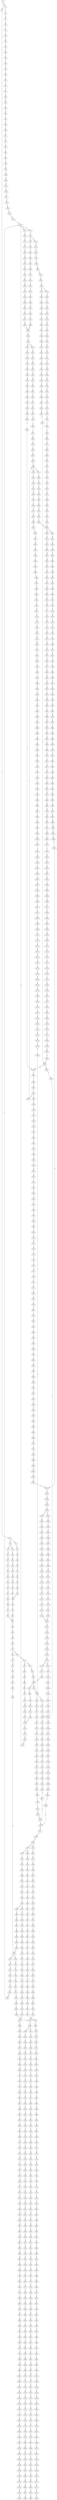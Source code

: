 strict digraph  {
	S0 -> S1 [ label = C ];
	S0 -> S2 [ label = G ];
	S1 -> S3 [ label = T ];
	S2 -> S4 [ label = T ];
	S3 -> S5 [ label = A ];
	S4 -> S6 [ label = T ];
	S4 -> S7 [ label = C ];
	S5 -> S8 [ label = C ];
	S6 -> S9 [ label = G ];
	S6 -> S10 [ label = C ];
	S7 -> S11 [ label = C ];
	S8 -> S12 [ label = T ];
	S9 -> S13 [ label = C ];
	S10 -> S14 [ label = C ];
	S11 -> S15 [ label = C ];
	S12 -> S16 [ label = G ];
	S13 -> S17 [ label = A ];
	S14 -> S18 [ label = A ];
	S15 -> S19 [ label = A ];
	S16 -> S20 [ label = G ];
	S17 -> S21 [ label = C ];
	S18 -> S22 [ label = G ];
	S19 -> S23 [ label = G ];
	S20 -> S24 [ label = T ];
	S21 -> S25 [ label = T ];
	S22 -> S26 [ label = T ];
	S23 -> S27 [ label = T ];
	S24 -> S28 [ label = G ];
	S25 -> S29 [ label = G ];
	S26 -> S30 [ label = G ];
	S27 -> S31 [ label = G ];
	S28 -> S32 [ label = C ];
	S29 -> S33 [ label = G ];
	S30 -> S34 [ label = G ];
	S31 -> S35 [ label = G ];
	S32 -> S36 [ label = T ];
	S33 -> S37 [ label = T ];
	S34 -> S38 [ label = T ];
	S35 -> S39 [ label = T ];
	S36 -> S40 [ label = A ];
	S37 -> S41 [ label = C ];
	S38 -> S42 [ label = C ];
	S39 -> S43 [ label = C ];
	S40 -> S44 [ label = C ];
	S41 -> S45 [ label = G ];
	S42 -> S46 [ label = G ];
	S43 -> S46 [ label = G ];
	S44 -> S47 [ label = T ];
	S45 -> S48 [ label = T ];
	S46 -> S49 [ label = T ];
	S47 -> S50 [ label = G ];
	S48 -> S51 [ label = C ];
	S49 -> S52 [ label = C ];
	S50 -> S53 [ label = T ];
	S51 -> S54 [ label = C ];
	S52 -> S55 [ label = C ];
	S53 -> S56 [ label = A ];
	S54 -> S57 [ label = G ];
	S55 -> S57 [ label = G ];
	S56 -> S58 [ label = A ];
	S57 -> S59 [ label = T ];
	S58 -> S60 [ label = C ];
	S59 -> S61 [ label = C ];
	S60 -> S62 [ label = A ];
	S61 -> S63 [ label = A ];
	S62 -> S64 [ label = C ];
	S63 -> S65 [ label = C ];
	S64 -> S66 [ label = A ];
	S65 -> S67 [ label = C ];
	S66 -> S68 [ label = C ];
	S67 -> S69 [ label = C ];
	S67 -> S70 [ label = G ];
	S68 -> S71 [ label = G ];
	S69 -> S72 [ label = T ];
	S70 -> S73 [ label = A ];
	S71 -> S74 [ label = C ];
	S72 -> S75 [ label = G ];
	S73 -> S76 [ label = A ];
	S73 -> S77 [ label = G ];
	S74 -> S78 [ label = T ];
	S75 -> S79 [ label = T ];
	S76 -> S80 [ label = T ];
	S77 -> S81 [ label = T ];
	S78 -> S82 [ label = C ];
	S79 -> S83 [ label = C ];
	S80 -> S84 [ label = C ];
	S81 -> S85 [ label = C ];
	S82 -> S86 [ label = C ];
	S83 -> S87 [ label = C ];
	S84 -> S88 [ label = C ];
	S85 -> S89 [ label = C ];
	S86 -> S90 [ label = T ];
	S87 -> S91 [ label = T ];
	S88 -> S92 [ label = T ];
	S89 -> S93 [ label = A ];
	S89 -> S94 [ label = T ];
	S90 -> S95 [ label = A ];
	S91 -> S96 [ label = T ];
	S92 -> S97 [ label = C ];
	S93 -> S98 [ label = G ];
	S94 -> S99 [ label = C ];
	S95 -> S100 [ label = G ];
	S96 -> S101 [ label = G ];
	S97 -> S102 [ label = G ];
	S98 -> S103 [ label = T ];
	S98 -> S104 [ label = C ];
	S99 -> S105 [ label = G ];
	S100 -> S106 [ label = A ];
	S101 -> S107 [ label = A ];
	S101 -> S108 [ label = T ];
	S102 -> S109 [ label = A ];
	S103 -> S110 [ label = A ];
	S104 -> S111 [ label = T ];
	S105 -> S112 [ label = A ];
	S106 -> S113 [ label = A ];
	S107 -> S114 [ label = A ];
	S108 -> S115 [ label = A ];
	S109 -> S116 [ label = A ];
	S110 -> S117 [ label = G ];
	S111 -> S118 [ label = T ];
	S112 -> S119 [ label = A ];
	S113 -> S120 [ label = C ];
	S114 -> S121 [ label = C ];
	S115 -> S122 [ label = G ];
	S116 -> S123 [ label = C ];
	S117 -> S124 [ label = G ];
	S118 -> S125 [ label = C ];
	S119 -> S126 [ label = C ];
	S120 -> S127 [ label = T ];
	S121 -> S128 [ label = T ];
	S122 -> S129 [ label = G ];
	S123 -> S130 [ label = T ];
	S124 -> S131 [ label = G ];
	S125 -> S132 [ label = A ];
	S126 -> S130 [ label = T ];
	S127 -> S133 [ label = T ];
	S128 -> S134 [ label = T ];
	S129 -> S135 [ label = A ];
	S130 -> S136 [ label = T ];
	S131 -> S137 [ label = T ];
	S132 -> S138 [ label = C ];
	S133 -> S139 [ label = C ];
	S134 -> S140 [ label = C ];
	S135 -> S141 [ label = G ];
	S136 -> S142 [ label = C ];
	S137 -> S143 [ label = C ];
	S138 -> S144 [ label = G ];
	S139 -> S145 [ label = A ];
	S140 -> S146 [ label = A ];
	S141 -> S147 [ label = A ];
	S142 -> S148 [ label = A ];
	S143 -> S149 [ label = A ];
	S144 -> S150 [ label = C ];
	S145 -> S151 [ label = A ];
	S146 -> S152 [ label = A ];
	S147 -> S153 [ label = G ];
	S148 -> S154 [ label = A ];
	S149 -> S155 [ label = C ];
	S150 -> S156 [ label = C ];
	S151 -> S157 [ label = C ];
	S152 -> S157 [ label = C ];
	S153 -> S158 [ label = G ];
	S154 -> S157 [ label = C ];
	S155 -> S159 [ label = T ];
	S156 -> S160 [ label = C ];
	S157 -> S161 [ label = C ];
	S157 -> S162 [ label = T ];
	S158 -> S163 [ label = T ];
	S159 -> S164 [ label = C ];
	S160 -> S165 [ label = T ];
	S161 -> S166 [ label = G ];
	S162 -> S167 [ label = G ];
	S163 -> S168 [ label = C ];
	S164 -> S169 [ label = G ];
	S165 -> S170 [ label = T ];
	S166 -> S171 [ label = G ];
	S167 -> S172 [ label = G ];
	S167 -> S173 [ label = C ];
	S168 -> S174 [ label = C ];
	S169 -> S175 [ label = C ];
	S170 -> S176 [ label = C ];
	S171 -> S177 [ label = C ];
	S172 -> S178 [ label = C ];
	S173 -> S179 [ label = C ];
	S174 -> S180 [ label = C ];
	S175 -> S181 [ label = T ];
	S176 -> S182 [ label = A ];
	S177 -> S183 [ label = C ];
	S178 -> S184 [ label = C ];
	S179 -> S185 [ label = C ];
	S180 -> S186 [ label = A ];
	S180 -> S187 [ label = G ];
	S181 -> S188 [ label = T ];
	S182 -> S189 [ label = T ];
	S183 -> S190 [ label = C ];
	S184 -> S191 [ label = C ];
	S185 -> S192 [ label = T ];
	S186 -> S193 [ label = G ];
	S187 -> S194 [ label = G ];
	S188 -> S195 [ label = C ];
	S189 -> S196 [ label = C ];
	S190 -> S197 [ label = A ];
	S191 -> S198 [ label = A ];
	S192 -> S199 [ label = A ];
	S193 -> S200 [ label = A ];
	S194 -> S201 [ label = A ];
	S195 -> S202 [ label = A ];
	S196 -> S203 [ label = C ];
	S197 -> S204 [ label = G ];
	S198 -> S205 [ label = G ];
	S199 -> S206 [ label = G ];
	S200 -> S207 [ label = G ];
	S201 -> S208 [ label = G ];
	S202 -> S209 [ label = T ];
	S203 -> S210 [ label = A ];
	S204 -> S211 [ label = T ];
	S205 -> S212 [ label = G ];
	S206 -> S213 [ label = G ];
	S207 -> S214 [ label = C ];
	S208 -> S215 [ label = G ];
	S209 -> S216 [ label = C ];
	S210 -> S217 [ label = G ];
	S211 -> S218 [ label = T ];
	S212 -> S219 [ label = T ];
	S213 -> S220 [ label = T ];
	S214 -> S221 [ label = C ];
	S215 -> S222 [ label = C ];
	S216 -> S223 [ label = C ];
	S217 -> S224 [ label = A ];
	S218 -> S225 [ label = G ];
	S219 -> S226 [ label = G ];
	S220 -> S227 [ label = G ];
	S221 -> S228 [ label = A ];
	S222 -> S229 [ label = G ];
	S223 -> S230 [ label = A ];
	S224 -> S231 [ label = A ];
	S225 -> S232 [ label = T ];
	S226 -> S233 [ label = C ];
	S226 -> S234 [ label = G ];
	S227 -> S235 [ label = T ];
	S228 -> S236 [ label = C ];
	S229 -> S237 [ label = T ];
	S230 -> S217 [ label = G ];
	S231 -> S238 [ label = C ];
	S232 -> S239 [ label = G ];
	S233 -> S240 [ label = G ];
	S234 -> S241 [ label = G ];
	S235 -> S242 [ label = G ];
	S236 -> S243 [ label = G ];
	S237 -> S244 [ label = G ];
	S238 -> S245 [ label = C ];
	S239 -> S246 [ label = C ];
	S240 -> S247 [ label = C ];
	S241 -> S248 [ label = C ];
	S242 -> S249 [ label = C ];
	S243 -> S250 [ label = G ];
	S244 -> S251 [ label = G ];
	S245 -> S252 [ label = A ];
	S245 -> S253 [ label = G ];
	S246 -> S254 [ label = G ];
	S247 -> S255 [ label = G ];
	S248 -> S256 [ label = T ];
	S249 -> S257 [ label = G ];
	S250 -> S258 [ label = T ];
	S251 -> S259 [ label = T ];
	S252 -> S260 [ label = G ];
	S252 -> S261 [ label = C ];
	S253 -> S262 [ label = G ];
	S254 -> S263 [ label = T ];
	S255 -> S264 [ label = T ];
	S256 -> S265 [ label = T ];
	S257 -> S266 [ label = T ];
	S258 -> S267 [ label = T ];
	S259 -> S268 [ label = A ];
	S260 -> S269 [ label = A ];
	S261 -> S270 [ label = C ];
	S262 -> S271 [ label = A ];
	S263 -> S272 [ label = C ];
	S264 -> S273 [ label = C ];
	S265 -> S274 [ label = C ];
	S266 -> S275 [ label = C ];
	S267 -> S276 [ label = A ];
	S268 -> S277 [ label = T ];
	S269 -> S278 [ label = C ];
	S270 -> S279 [ label = A ];
	S271 -> S280 [ label = C ];
	S272 -> S281 [ label = G ];
	S273 -> S282 [ label = G ];
	S274 -> S283 [ label = G ];
	S275 -> S284 [ label = G ];
	S276 -> S285 [ label = C ];
	S277 -> S286 [ label = G ];
	S278 -> S287 [ label = T ];
	S279 -> S288 [ label = C ];
	S280 -> S289 [ label = G ];
	S281 -> S290 [ label = A ];
	S282 -> S291 [ label = T ];
	S283 -> S292 [ label = A ];
	S284 -> S290 [ label = A ];
	S285 -> S293 [ label = T ];
	S286 -> S294 [ label = A ];
	S287 -> S295 [ label = C ];
	S288 -> S296 [ label = C ];
	S289 -> S297 [ label = C ];
	S290 -> S298 [ label = A ];
	S291 -> S299 [ label = G ];
	S292 -> S300 [ label = A ];
	S293 -> S301 [ label = G ];
	S294 -> S302 [ label = G ];
	S295 -> S303 [ label = C ];
	S296 -> S304 [ label = C ];
	S297 -> S305 [ label = C ];
	S298 -> S306 [ label = C ];
	S299 -> S307 [ label = C ];
	S300 -> S308 [ label = C ];
	S301 -> S309 [ label = C ];
	S302 -> S310 [ label = C ];
	S303 -> S311 [ label = C ];
	S304 -> S312 [ label = C ];
	S305 -> S313 [ label = C ];
	S306 -> S314 [ label = C ];
	S306 -> S315 [ label = A ];
	S307 -> S316 [ label = A ];
	S308 -> S317 [ label = A ];
	S309 -> S318 [ label = A ];
	S310 -> S319 [ label = G ];
	S311 -> S320 [ label = A ];
	S312 -> S321 [ label = T ];
	S313 -> S322 [ label = A ];
	S314 -> S323 [ label = T ];
	S315 -> S324 [ label = C ];
	S316 -> S325 [ label = T ];
	S317 -> S326 [ label = C ];
	S318 -> S327 [ label = G ];
	S319 -> S328 [ label = G ];
	S320 -> S329 [ label = T ];
	S321 -> S330 [ label = T ];
	S322 -> S331 [ label = T ];
	S323 -> S332 [ label = T ];
	S324 -> S333 [ label = C ];
	S325 -> S334 [ label = C ];
	S326 -> S335 [ label = G ];
	S327 -> S336 [ label = A ];
	S328 -> S337 [ label = T ];
	S329 -> S338 [ label = C ];
	S330 -> S339 [ label = C ];
	S331 -> S340 [ label = C ];
	S332 -> S341 [ label = C ];
	S333 -> S342 [ label = C ];
	S334 -> S343 [ label = C ];
	S335 -> S344 [ label = C ];
	S336 -> S345 [ label = C ];
	S337 -> S346 [ label = C ];
	S338 -> S347 [ label = T ];
	S339 -> S348 [ label = C ];
	S339 -> S349 [ label = G ];
	S340 -> S350 [ label = G ];
	S341 -> S351 [ label = G ];
	S342 -> S352 [ label = G ];
	S343 -> S353 [ label = G ];
	S344 -> S354 [ label = G ];
	S345 -> S355 [ label = G ];
	S346 -> S356 [ label = G ];
	S347 -> S357 [ label = G ];
	S348 -> S358 [ label = T ];
	S349 -> S359 [ label = A ];
	S350 -> S360 [ label = T ];
	S351 -> S361 [ label = T ];
	S352 -> S362 [ label = T ];
	S353 -> S363 [ label = C ];
	S354 -> S364 [ label = C ];
	S355 -> S365 [ label = G ];
	S356 -> S366 [ label = C ];
	S357 -> S367 [ label = C ];
	S358 -> S368 [ label = G ];
	S359 -> S369 [ label = T ];
	S360 -> S370 [ label = C ];
	S361 -> S371 [ label = A ];
	S362 -> S372 [ label = A ];
	S363 -> S373 [ label = A ];
	S364 -> S374 [ label = A ];
	S365 -> S375 [ label = A ];
	S366 -> S376 [ label = A ];
	S367 -> S377 [ label = C ];
	S368 -> S378 [ label = T ];
	S369 -> S379 [ label = C ];
	S370 -> S380 [ label = C ];
	S371 -> S381 [ label = C ];
	S372 -> S382 [ label = C ];
	S373 -> S383 [ label = C ];
	S374 -> S384 [ label = C ];
	S375 -> S385 [ label = C ];
	S376 -> S386 [ label = C ];
	S377 -> S387 [ label = A ];
	S378 -> S388 [ label = C ];
	S379 -> S389 [ label = G ];
	S380 -> S390 [ label = T ];
	S381 -> S391 [ label = T ];
	S382 -> S392 [ label = G ];
	S383 -> S393 [ label = G ];
	S384 -> S394 [ label = G ];
	S385 -> S395 [ label = A ];
	S386 -> S396 [ label = G ];
	S387 -> S397 [ label = G ];
	S388 -> S398 [ label = C ];
	S389 -> S399 [ label = T ];
	S390 -> S400 [ label = C ];
	S391 -> S401 [ label = T ];
	S392 -> S402 [ label = T ];
	S393 -> S403 [ label = T ];
	S394 -> S404 [ label = T ];
	S395 -> S405 [ label = C ];
	S396 -> S406 [ label = C ];
	S397 -> S407 [ label = T ];
	S398 -> S408 [ label = T ];
	S399 -> S409 [ label = T ];
	S400 -> S410 [ label = T ];
	S401 -> S411 [ label = C ];
	S402 -> S412 [ label = C ];
	S403 -> S413 [ label = C ];
	S404 -> S414 [ label = C ];
	S405 -> S415 [ label = A ];
	S406 -> S416 [ label = G ];
	S407 -> S417 [ label = C ];
	S408 -> S418 [ label = T ];
	S409 -> S419 [ label = T ];
	S410 -> S420 [ label = T ];
	S411 -> S421 [ label = A ];
	S412 -> S422 [ label = C ];
	S413 -> S423 [ label = G ];
	S414 -> S424 [ label = C ];
	S415 -> S425 [ label = C ];
	S416 -> S426 [ label = C ];
	S417 -> S427 [ label = G ];
	S418 -> S101 [ label = G ];
	S419 -> S428 [ label = G ];
	S420 -> S429 [ label = C ];
	S421 -> S430 [ label = A ];
	S422 -> S431 [ label = A ];
	S423 -> S432 [ label = A ];
	S424 -> S433 [ label = A ];
	S425 -> S434 [ label = C ];
	S426 -> S435 [ label = G ];
	S427 -> S436 [ label = T ];
	S428 -> S437 [ label = T ];
	S429 -> S438 [ label = T ];
	S430 -> S439 [ label = G ];
	S431 -> S440 [ label = G ];
	S432 -> S441 [ label = G ];
	S433 -> S442 [ label = G ];
	S434 -> S443 [ label = T ];
	S435 -> S444 [ label = G ];
	S436 -> S445 [ label = A ];
	S437 -> S446 [ label = A ];
	S438 -> S447 [ label = C ];
	S439 -> S448 [ label = C ];
	S440 -> S449 [ label = C ];
	S441 -> S450 [ label = C ];
	S442 -> S451 [ label = C ];
	S443 -> S452 [ label = C ];
	S444 -> S453 [ label = C ];
	S445 -> S454 [ label = A ];
	S446 -> S455 [ label = G ];
	S447 -> S456 [ label = G ];
	S448 -> S457 [ label = G ];
	S449 -> S458 [ label = G ];
	S450 -> S459 [ label = G ];
	S451 -> S460 [ label = T ];
	S451 -> S458 [ label = G ];
	S452 -> S461 [ label = T ];
	S453 -> S462 [ label = T ];
	S454 -> S463 [ label = G ];
	S455 -> S464 [ label = G ];
	S456 -> S465 [ label = G ];
	S457 -> S466 [ label = A ];
	S458 -> S467 [ label = A ];
	S459 -> S468 [ label = A ];
	S460 -> S469 [ label = T ];
	S461 -> S470 [ label = A ];
	S462 -> S471 [ label = G ];
	S463 -> S472 [ label = A ];
	S464 -> S473 [ label = A ];
	S465 -> S474 [ label = A ];
	S466 -> S475 [ label = G ];
	S467 -> S476 [ label = G ];
	S468 -> S477 [ label = G ];
	S469 -> S125 [ label = C ];
	S470 -> S478 [ label = G ];
	S471 -> S479 [ label = G ];
	S472 -> S480 [ label = C ];
	S473 -> S481 [ label = A ];
	S474 -> S482 [ label = G ];
	S475 -> S483 [ label = T ];
	S476 -> S484 [ label = T ];
	S477 -> S485 [ label = T ];
	S478 -> S486 [ label = A ];
	S479 -> S487 [ label = A ];
	S480 -> S488 [ label = G ];
	S481 -> S489 [ label = A ];
	S482 -> S490 [ label = A ];
	S483 -> S491 [ label = C ];
	S484 -> S492 [ label = C ];
	S485 -> S493 [ label = C ];
	S486 -> S494 [ label = A ];
	S487 -> S495 [ label = A ];
	S488 -> S496 [ label = G ];
	S489 -> S497 [ label = G ];
	S490 -> S498 [ label = G ];
	S491 -> S499 [ label = C ];
	S492 -> S500 [ label = C ];
	S492 -> S501 [ label = T ];
	S493 -> S502 [ label = G ];
	S494 -> S503 [ label = C ];
	S495 -> S504 [ label = T ];
	S496 -> S505 [ label = C ];
	S497 -> S506 [ label = G ];
	S498 -> S507 [ label = G ];
	S499 -> S508 [ label = C ];
	S500 -> S508 [ label = C ];
	S501 -> S509 [ label = C ];
	S502 -> S510 [ label = A ];
	S503 -> S511 [ label = G ];
	S504 -> S512 [ label = G ];
	S505 -> S513 [ label = T ];
	S506 -> S514 [ label = T ];
	S507 -> S515 [ label = T ];
	S508 -> S516 [ label = T ];
	S508 -> S517 [ label = G ];
	S509 -> S518 [ label = G ];
	S510 -> S519 [ label = A ];
	S511 -> S520 [ label = A ];
	S512 -> S521 [ label = G ];
	S513 -> S522 [ label = C ];
	S514 -> S523 [ label = C ];
	S515 -> S524 [ label = C ];
	S516 -> S525 [ label = C ];
	S517 -> S526 [ label = C ];
	S518 -> S527 [ label = T ];
	S519 -> S528 [ label = C ];
	S520 -> S529 [ label = G ];
	S521 -> S530 [ label = G ];
	S522 -> S531 [ label = T ];
	S523 -> S532 [ label = C ];
	S524 -> S174 [ label = C ];
	S525 -> S533 [ label = C ];
	S526 -> S534 [ label = C ];
	S527 -> S535 [ label = C ];
	S528 -> S536 [ label = C ];
	S529 -> S537 [ label = G ];
	S530 -> S538 [ label = G ];
	S531 -> S539 [ label = C ];
	S532 -> S540 [ label = C ];
	S533 -> S541 [ label = G ];
	S534 -> S542 [ label = T ];
	S535 -> S543 [ label = T ];
	S536 -> S544 [ label = T ];
	S537 -> S545 [ label = T ];
	S538 -> S546 [ label = T ];
	S539 -> S547 [ label = G ];
	S540 -> S548 [ label = G ];
	S541 -> S549 [ label = G ];
	S542 -> S550 [ label = G ];
	S543 -> S551 [ label = G ];
	S544 -> S552 [ label = G ];
	S545 -> S553 [ label = G ];
	S546 -> S554 [ label = C ];
	S547 -> S555 [ label = A ];
	S548 -> S556 [ label = A ];
	S549 -> S557 [ label = T ];
	S550 -> S558 [ label = T ];
	S551 -> S559 [ label = T ];
	S552 -> S560 [ label = T ];
	S553 -> S561 [ label = T ];
	S554 -> S562 [ label = C ];
	S555 -> S563 [ label = A ];
	S556 -> S564 [ label = A ];
	S557 -> S565 [ label = C ];
	S558 -> S566 [ label = C ];
	S559 -> S567 [ label = T ];
	S560 -> S568 [ label = C ];
	S561 -> S569 [ label = C ];
	S562 -> S570 [ label = G ];
	S563 -> S571 [ label = G ];
	S564 -> S572 [ label = G ];
	S565 -> S573 [ label = T ];
	S566 -> S574 [ label = G ];
	S567 -> S575 [ label = C ];
	S568 -> S576 [ label = G ];
	S569 -> S577 [ label = C ];
	S570 -> S578 [ label = C ];
	S571 -> S579 [ label = T ];
	S572 -> S580 [ label = T ];
	S573 -> S581 [ label = G ];
	S574 -> S582 [ label = C ];
	S575 -> S583 [ label = C ];
	S576 -> S584 [ label = C ];
	S577 -> S585 [ label = C ];
	S578 -> S586 [ label = C ];
	S579 -> S587 [ label = C ];
	S580 -> S588 [ label = C ];
	S581 -> S589 [ label = G ];
	S582 -> S590 [ label = G ];
	S583 -> S591 [ label = G ];
	S584 -> S592 [ label = G ];
	S585 -> S593 [ label = T ];
	S586 -> S594 [ label = G ];
	S587 -> S595 [ label = G ];
	S588 -> S596 [ label = G ];
	S589 -> S597 [ label = A ];
	S590 -> S598 [ label = C ];
	S591 -> S599 [ label = T ];
	S592 -> S598 [ label = C ];
	S593 -> S600 [ label = G ];
	S594 -> S601 [ label = G ];
	S595 -> S602 [ label = C ];
	S596 -> S603 [ label = A ];
	S597 -> S604 [ label = G ];
	S598 -> S605 [ label = G ];
	S598 -> S606 [ label = A ];
	S599 -> S607 [ label = G ];
	S600 -> S608 [ label = T ];
	S601 -> S609 [ label = A ];
	S602 -> S610 [ label = G ];
	S603 -> S611 [ label = G ];
	S604 -> S612 [ label = G ];
	S605 -> S613 [ label = A ];
	S606 -> S614 [ label = A ];
	S607 -> S615 [ label = G ];
	S608 -> S616 [ label = C ];
	S609 -> S617 [ label = A ];
	S610 -> S618 [ label = G ];
	S611 -> S619 [ label = G ];
	S612 -> S620 [ label = G ];
	S613 -> S621 [ label = G ];
	S614 -> S622 [ label = C ];
	S615 -> S623 [ label = C ];
	S616 -> S624 [ label = C ];
	S617 -> S625 [ label = C ];
	S618 -> S626 [ label = C ];
	S619 -> S627 [ label = T ];
	S620 -> S628 [ label = T ];
	S621 -> S629 [ label = C ];
	S622 -> S630 [ label = C ];
	S623 -> S631 [ label = C ];
	S624 -> S632 [ label = T ];
	S625 -> S633 [ label = T ];
	S626 -> S634 [ label = T ];
	S627 -> S635 [ label = A ];
	S628 -> S636 [ label = G ];
	S629 -> S637 [ label = A ];
	S630 -> S638 [ label = C ];
	S631 -> S639 [ label = C ];
	S632 -> S640 [ label = A ];
	S633 -> S641 [ label = G ];
	S634 -> S642 [ label = A ];
	S635 -> S643 [ label = T ];
	S636 -> S644 [ label = T ];
	S637 -> S645 [ label = G ];
	S638 -> S646 [ label = G ];
	S639 -> S647 [ label = G ];
	S640 -> S648 [ label = C ];
	S641 -> S649 [ label = C ];
	S642 -> S650 [ label = T ];
	S643 -> S651 [ label = A ];
	S644 -> S652 [ label = T ];
	S645 -> S653 [ label = T ];
	S646 -> S654 [ label = T ];
	S647 -> S655 [ label = T ];
	S648 -> S656 [ label = T ];
	S649 -> S657 [ label = A ];
	S650 -> S658 [ label = A ];
	S651 -> S659 [ label = A ];
	S652 -> S660 [ label = C ];
	S653 -> S661 [ label = G ];
	S654 -> S662 [ label = A ];
	S655 -> S663 [ label = C ];
	S656 -> S664 [ label = A ];
	S657 -> S665 [ label = A ];
	S658 -> S666 [ label = G ];
	S659 -> S667 [ label = G ];
	S660 -> S668 [ label = C ];
	S661 -> S669 [ label = C ];
	S662 -> S670 [ label = C ];
	S663 -> S671 [ label = C ];
	S664 -> S672 [ label = C ];
	S665 -> S673 [ label = C ];
	S666 -> S674 [ label = T ];
	S667 -> S675 [ label = T ];
	S668 -> S676 [ label = A ];
	S669 -> S677 [ label = A ];
	S670 -> S678 [ label = A ];
	S671 -> S679 [ label = A ];
	S672 -> S680 [ label = C ];
	S673 -> S681 [ label = C ];
	S674 -> S682 [ label = A ];
	S675 -> S683 [ label = C ];
	S676 -> S684 [ label = G ];
	S677 -> S685 [ label = A ];
	S678 -> S686 [ label = G ];
	S679 -> S687 [ label = G ];
	S680 -> S688 [ label = A ];
	S681 -> S689 [ label = A ];
	S682 -> S690 [ label = G ];
	S683 -> S691 [ label = G ];
	S684 -> S692 [ label = C ];
	S685 -> S693 [ label = C ];
	S686 -> S694 [ label = C ];
	S687 -> S695 [ label = T ];
	S688 -> S696 [ label = G ];
	S689 -> S697 [ label = G ];
	S690 -> S698 [ label = C ];
	S691 -> S699 [ label = T ];
	S692 -> S700 [ label = A ];
	S693 -> S701 [ label = A ];
	S694 -> S702 [ label = A ];
	S695 -> S703 [ label = A ];
	S696 -> S704 [ label = G ];
	S697 -> S705 [ label = A ];
	S698 -> S706 [ label = C ];
	S699 -> S707 [ label = G ];
	S700 -> S708 [ label = G ];
	S701 -> S709 [ label = G ];
	S702 -> S710 [ label = G ];
	S703 -> S711 [ label = G ];
	S704 -> S712 [ label = A ];
	S705 -> S713 [ label = A ];
	S706 -> S714 [ label = G ];
	S707 -> S715 [ label = G ];
	S708 -> S716 [ label = A ];
	S709 -> S717 [ label = C ];
	S710 -> S718 [ label = G ];
	S711 -> S719 [ label = C ];
	S712 -> S720 [ label = G ];
	S713 -> S721 [ label = C ];
	S714 -> S722 [ label = A ];
	S715 -> S723 [ label = T ];
	S716 -> S724 [ label = T ];
	S717 -> S725 [ label = T ];
	S718 -> S726 [ label = T ];
	S719 -> S727 [ label = T ];
	S720 -> S728 [ label = A ];
	S721 -> S729 [ label = A ];
	S722 -> S730 [ label = A ];
	S723 -> S731 [ label = A ];
	S724 -> S732 [ label = A ];
	S725 -> S733 [ label = A ];
	S726 -> S734 [ label = G ];
	S727 -> S735 [ label = C ];
	S728 -> S736 [ label = G ];
	S729 -> S737 [ label = G ];
	S730 -> S738 [ label = A ];
	S731 -> S739 [ label = C ];
	S732 -> S740 [ label = A ];
	S733 -> S741 [ label = C ];
	S734 -> S742 [ label = C ];
	S735 -> S743 [ label = C ];
	S736 -> S744 [ label = T ];
	S737 -> S745 [ label = C ];
	S738 -> S746 [ label = C ];
	S739 -> S747 [ label = C ];
	S740 -> S748 [ label = A ];
	S741 -> S749 [ label = G ];
	S742 -> S750 [ label = A ];
	S743 -> S751 [ label = A ];
	S744 -> S752 [ label = C ];
	S745 -> S753 [ label = C ];
	S746 -> S754 [ label = C ];
	S747 -> S755 [ label = G ];
	S748 -> S756 [ label = A ];
	S749 -> S757 [ label = A ];
	S750 -> S758 [ label = C ];
	S751 -> S759 [ label = C ];
	S752 -> S760 [ label = A ];
	S753 -> S761 [ label = G ];
	S754 -> S762 [ label = C ];
	S755 -> S763 [ label = G ];
	S756 -> S764 [ label = A ];
	S757 -> S765 [ label = G ];
	S758 -> S766 [ label = G ];
	S759 -> S767 [ label = C ];
	S760 -> S768 [ label = G ];
	S761 -> S769 [ label = T ];
	S762 -> S770 [ label = C ];
	S763 -> S771 [ label = T ];
	S764 -> S772 [ label = C ];
	S765 -> S773 [ label = A ];
	S766 -> S774 [ label = C ];
	S767 -> S775 [ label = G ];
	S768 -> S776 [ label = G ];
	S769 -> S777 [ label = C ];
	S770 -> S778 [ label = G ];
	S771 -> S779 [ label = G ];
	S772 -> S780 [ label = T ];
	S773 -> S781 [ label = A ];
	S774 -> S782 [ label = G ];
	S775 -> S783 [ label = G ];
	S776 -> S784 [ label = A ];
	S777 -> S785 [ label = C ];
	S778 -> S786 [ label = A ];
	S779 -> S787 [ label = G ];
	S780 -> S788 [ label = T ];
	S781 -> S789 [ label = C ];
	S782 -> S790 [ label = G ];
	S783 -> S791 [ label = A ];
	S784 -> S792 [ label = C ];
	S785 -> S793 [ label = T ];
	S786 -> S794 [ label = C ];
	S787 -> S795 [ label = T ];
	S788 -> S796 [ label = T ];
	S789 -> S797 [ label = T ];
	S790 -> S798 [ label = T ];
	S791 -> S799 [ label = C ];
	S792 -> S800 [ label = C ];
	S793 -> S801 [ label = C ];
	S794 -> S802 [ label = T ];
	S795 -> S803 [ label = T ];
	S796 -> S804 [ label = G ];
	S797 -> S805 [ label = G ];
	S798 -> S806 [ label = G ];
	S799 -> S807 [ label = G ];
	S800 -> S808 [ label = A ];
	S801 -> S809 [ label = T ];
	S802 -> S810 [ label = A ];
	S803 -> S811 [ label = A ];
	S804 -> S812 [ label = C ];
	S805 -> S813 [ label = G ];
	S806 -> S814 [ label = C ];
	S807 -> S815 [ label = T ];
	S808 -> S816 [ label = G ];
	S809 -> S817 [ label = G ];
	S810 -> S818 [ label = G ];
	S811 -> S819 [ label = G ];
	S812 -> S820 [ label = C ];
	S813 -> S821 [ label = C ];
	S814 -> S822 [ label = C ];
	S815 -> S823 [ label = C ];
	S816 -> S824 [ label = T ];
	S817 -> S825 [ label = T ];
	S818 -> S826 [ label = A ];
	S819 -> S827 [ label = A ];
	S820 -> S828 [ label = G ];
	S821 -> S829 [ label = G ];
	S822 -> S830 [ label = G ];
	S823 -> S831 [ label = G ];
	S824 -> S832 [ label = C ];
	S825 -> S833 [ label = C ];
	S826 -> S834 [ label = A ];
	S827 -> S835 [ label = A ];
	S828 -> S836 [ label = T ];
	S829 -> S837 [ label = C ];
	S830 -> S838 [ label = C ];
	S831 -> S839 [ label = T ];
	S832 -> S840 [ label = T ];
	S833 -> S841 [ label = G ];
	S834 -> S842 [ label = T ];
	S835 -> S843 [ label = G ];
	S836 -> S844 [ label = A ];
	S837 -> S845 [ label = A ];
	S838 -> S846 [ label = A ];
	S839 -> S847 [ label = G ];
	S840 -> S848 [ label = C ];
	S841 -> S849 [ label = T ];
	S842 -> S850 [ label = C ];
	S843 -> S851 [ label = G ];
	S844 -> S852 [ label = G ];
	S845 -> S853 [ label = G ];
	S846 -> S854 [ label = A ];
	S847 -> S855 [ label = A ];
	S848 -> S856 [ label = T ];
	S849 -> S857 [ label = G ];
	S850 -> S858 [ label = G ];
	S851 -> S859 [ label = G ];
	S852 -> S860 [ label = C ];
	S853 -> S861 [ label = C ];
	S854 -> S862 [ label = C ];
	S855 -> S863 [ label = C ];
	S856 -> S864 [ label = G ];
	S857 -> S865 [ label = G ];
	S858 -> S866 [ label = G ];
	S859 -> S867 [ label = G ];
	S860 -> S868 [ label = C ];
	S861 -> S869 [ label = G ];
	S862 -> S870 [ label = C ];
	S863 -> S871 [ label = C ];
	S864 -> S872 [ label = T ];
	S865 -> S873 [ label = T ];
	S866 -> S874 [ label = G ];
	S867 -> S875 [ label = G ];
	S868 -> S876 [ label = G ];
	S869 -> S877 [ label = G ];
	S870 -> S878 [ label = A ];
	S871 -> S879 [ label = G ];
	S872 -> S880 [ label = A ];
	S873 -> S881 [ label = A ];
	S874 -> S882 [ label = T ];
	S875 -> S883 [ label = T ];
	S876 -> S884 [ label = G ];
	S877 -> S885 [ label = G ];
	S878 -> S886 [ label = G ];
	S879 -> S887 [ label = G ];
	S882 -> S888 [ label = A ];
	S883 -> S889 [ label = C ];
	S884 -> S890 [ label = T ];
	S885 -> S891 [ label = T ];
	S886 -> S892 [ label = T ];
	S887 -> S893 [ label = T ];
	S888 -> S894 [ label = T ];
	S889 -> S895 [ label = C ];
	S890 -> S896 [ label = G ];
	S891 -> S897 [ label = G ];
	S892 -> S898 [ label = C ];
	S893 -> S899 [ label = C ];
	S894 -> S900 [ label = C ];
	S895 -> S901 [ label = G ];
	S896 -> S902 [ label = A ];
	S897 -> S903 [ label = C ];
	S898 -> S904 [ label = G ];
	S899 -> S905 [ label = G ];
	S900 -> S906 [ label = C ];
	S901 -> S907 [ label = T ];
	S902 -> S908 [ label = C ];
	S903 -> S909 [ label = C ];
	S904 -> S910 [ label = C ];
	S905 -> S911 [ label = C ];
	S906 -> S912 [ label = C ];
	S907 -> S913 [ label = C ];
	S908 -> S914 [ label = G ];
	S909 -> S915 [ label = G ];
	S910 -> S916 [ label = G ];
	S911 -> S917 [ label = G ];
	S912 -> S918 [ label = G ];
	S913 -> S919 [ label = G ];
	S914 -> S920 [ label = T ];
	S915 -> S921 [ label = C ];
	S916 -> S922 [ label = C ];
	S917 -> S923 [ label = T ];
	S918 -> S924 [ label = A ];
	S919 -> S925 [ label = G ];
	S920 -> S926 [ label = G ];
	S921 -> S927 [ label = C ];
	S922 -> S928 [ label = A ];
	S923 -> S929 [ label = A ];
	S924 -> S930 [ label = A ];
	S925 -> S931 [ label = A ];
	S926 -> S932 [ label = G ];
	S927 -> S933 [ label = G ];
	S928 -> S934 [ label = G ];
	S929 -> S935 [ label = G ];
	S930 -> S936 [ label = A ];
	S931 -> S937 [ label = A ];
	S932 -> S938 [ label = G ];
	S933 -> S939 [ label = G ];
	S934 -> S940 [ label = C ];
	S935 -> S941 [ label = C ];
	S936 -> S942 [ label = G ];
	S937 -> S943 [ label = C ];
	S938 -> S944 [ label = T ];
	S939 -> S945 [ label = T ];
	S940 -> S946 [ label = C ];
	S941 -> S947 [ label = C ];
	S942 -> S948 [ label = T ];
	S943 -> S949 [ label = T ];
	S944 -> S950 [ label = A ];
	S945 -> S951 [ label = G ];
	S946 -> S952 [ label = G ];
	S947 -> S953 [ label = G ];
	S948 -> S954 [ label = G ];
	S949 -> S955 [ label = A ];
	S950 -> S956 [ label = C ];
	S951 -> S957 [ label = G ];
	S952 -> S958 [ label = G ];
	S953 -> S959 [ label = C ];
	S954 -> S960 [ label = T ];
	S955 -> S961 [ label = C ];
	S956 -> S962 [ label = T ];
	S957 -> S963 [ label = T ];
	S958 -> S964 [ label = T ];
	S959 -> S965 [ label = T ];
	S960 -> S966 [ label = C ];
	S961 -> S967 [ label = A ];
	S962 -> S968 [ label = A ];
	S963 -> S969 [ label = G ];
	S964 -> S970 [ label = G ];
	S965 -> S971 [ label = G ];
	S966 -> S972 [ label = G ];
	S967 -> S973 [ label = A ];
	S968 -> S974 [ label = T ];
	S969 -> S975 [ label = G ];
	S970 -> S976 [ label = G ];
	S971 -> S977 [ label = G ];
	S972 -> S978 [ label = T ];
	S973 -> S979 [ label = C ];
	S974 -> S980 [ label = T ];
	S975 -> S981 [ label = A ];
	S976 -> S982 [ label = A ];
	S977 -> S983 [ label = A ];
	S978 -> S984 [ label = C ];
	S979 -> S985 [ label = G ];
	S980 -> S986 [ label = G ];
	S981 -> S987 [ label = A ];
	S982 -> S988 [ label = A ];
	S983 -> S989 [ label = A ];
	S984 -> S990 [ label = G ];
	S985 -> S991 [ label = A ];
	S986 -> S992 [ label = G ];
	S987 -> S993 [ label = C ];
	S988 -> S994 [ label = G ];
	S989 -> S995 [ label = G ];
	S990 -> S996 [ label = G ];
	S991 -> S997 [ label = A ];
	S992 -> S998 [ label = A ];
	S993 -> S999 [ label = C ];
	S994 -> S1000 [ label = A ];
	S995 -> S1001 [ label = A ];
	S996 -> S1002 [ label = A ];
	S997 -> S1003 [ label = A ];
	S998 -> S1004 [ label = A ];
	S999 -> S1005 [ label = T ];
	S1000 -> S1006 [ label = A ];
	S1001 -> S1007 [ label = A ];
	S1002 -> S1008 [ label = A ];
	S1003 -> S1009 [ label = A ];
	S1004 -> S1010 [ label = C ];
	S1005 -> S1011 [ label = C ];
	S1006 -> S1012 [ label = C ];
	S1007 -> S1013 [ label = C ];
	S1008 -> S1014 [ label = C ];
	S1009 -> S1015 [ label = C ];
	S1010 -> S1016 [ label = G ];
	S1011 -> S1017 [ label = G ];
	S1012 -> S1018 [ label = G ];
	S1013 -> S1018 [ label = G ];
	S1014 -> S1019 [ label = A ];
	S1015 -> S1020 [ label = A ];
	S1016 -> S1021 [ label = G ];
	S1017 -> S1022 [ label = G ];
	S1018 -> S1023 [ label = G ];
	S1019 -> S1024 [ label = G ];
	S1020 -> S1025 [ label = G ];
	S1021 -> S1026 [ label = T ];
	S1022 -> S1027 [ label = C ];
	S1023 -> S1028 [ label = C ];
	S1024 -> S1029 [ label = G ];
	S1025 -> S1030 [ label = A ];
	S1026 -> S1031 [ label = A ];
	S1027 -> S1032 [ label = A ];
	S1028 -> S1033 [ label = A ];
	S1029 -> S1034 [ label = A ];
	S1030 -> S1035 [ label = A ];
	S1031 -> S1036 [ label = C ];
	S1032 -> S1037 [ label = C ];
	S1033 -> S1038 [ label = C ];
	S1034 -> S1039 [ label = A ];
	S1035 -> S1040 [ label = G ];
	S1036 -> S1041 [ label = G ];
	S1037 -> S1042 [ label = G ];
	S1038 -> S1043 [ label = C ];
	S1038 -> S1044 [ label = T ];
	S1039 -> S1045 [ label = T ];
	S1040 -> S1046 [ label = G ];
	S1041 -> S1047 [ label = A ];
	S1042 -> S1048 [ label = C ];
	S1043 -> S1049 [ label = G ];
	S1044 -> S1050 [ label = G ];
	S1045 -> S1051 [ label = A ];
	S1046 -> S1052 [ label = G ];
	S1047 -> S1053 [ label = A ];
	S1048 -> S1054 [ label = G ];
	S1049 -> S1055 [ label = G ];
	S1050 -> S1056 [ label = G ];
	S1051 -> S1057 [ label = G ];
	S1052 -> S1058 [ label = G ];
	S1053 -> S1059 [ label = G ];
	S1054 -> S1060 [ label = C ];
	S1055 -> S1061 [ label = G ];
	S1056 -> S1062 [ label = G ];
	S1057 -> S1063 [ label = T ];
	S1058 -> S1064 [ label = T ];
	S1059 -> S1065 [ label = A ];
	S1060 -> S1066 [ label = G ];
	S1061 -> S1067 [ label = A ];
	S1062 -> S1068 [ label = A ];
	S1063 -> S1069 [ label = C ];
	S1064 -> S1070 [ label = C ];
	S1065 -> S1071 [ label = A ];
	S1066 -> S1072 [ label = C ];
	S1067 -> S1073 [ label = A ];
	S1068 -> S1074 [ label = A ];
	S1069 -> S1075 [ label = T ];
	S1070 -> S1076 [ label = T ];
	S1071 -> S1077 [ label = G ];
	S1072 -> S1078 [ label = G ];
	S1073 -> S1079 [ label = T ];
	S1074 -> S1080 [ label = C ];
	S1075 -> S1081 [ label = C ];
	S1076 -> S1082 [ label = C ];
	S1077 -> S1083 [ label = T ];
	S1078 -> S1084 [ label = T ];
	S1079 -> S1085 [ label = T ];
	S1080 -> S1086 [ label = T ];
	S1081 -> S1087 [ label = T ];
	S1082 -> S1088 [ label = T ];
	S1083 -> S1089 [ label = G ];
	S1084 -> S1090 [ label = C ];
	S1085 -> S1091 [ label = G ];
	S1086 -> S1092 [ label = G ];
	S1087 -> S1093 [ label = C ];
	S1088 -> S1094 [ label = C ];
	S1089 -> S1095 [ label = T ];
	S1090 -> S1096 [ label = G ];
	S1091 -> S1097 [ label = A ];
	S1092 -> S1098 [ label = G ];
	S1093 -> S1099 [ label = T ];
	S1094 -> S1100 [ label = G ];
	S1095 -> S1101 [ label = C ];
	S1096 -> S1102 [ label = A ];
	S1097 -> S1103 [ label = A ];
	S1098 -> S1104 [ label = A ];
	S1099 -> S1105 [ label = G ];
	S1100 -> S1106 [ label = T ];
	S1101 -> S1107 [ label = C ];
	S1102 -> S1108 [ label = C ];
	S1103 -> S1109 [ label = C ];
	S1104 -> S1110 [ label = C ];
	S1105 -> S1111 [ label = A ];
	S1106 -> S1112 [ label = G ];
	S1107 -> S1113 [ label = T ];
	S1108 -> S1114 [ label = G ];
	S1109 -> S1115 [ label = C ];
	S1110 -> S1116 [ label = C ];
	S1111 -> S1117 [ label = G ];
	S1112 -> S1118 [ label = G ];
	S1113 -> S1119 [ label = G ];
	S1114 -> S1120 [ label = C ];
	S1115 -> S1121 [ label = C ];
	S1116 -> S1122 [ label = C ];
	S1117 -> S1123 [ label = T ];
	S1118 -> S1124 [ label = T ];
	S1119 -> S1125 [ label = G ];
	S1120 -> S1126 [ label = G ];
	S1121 -> S1127 [ label = G ];
	S1122 -> S1128 [ label = G ];
	S1123 -> S1129 [ label = A ];
	S1124 -> S1130 [ label = A ];
	S1125 -> S1131 [ label = C ];
	S1126 -> S1132 [ label = C ];
	S1127 -> S1133 [ label = T ];
	S1128 -> S1134 [ label = T ];
	S1131 -> S1135 [ label = C ];
	S1132 -> S1136 [ label = C ];
	S1133 -> S1137 [ label = C ];
	S1134 -> S1138 [ label = C ];
	S1135 -> S1139 [ label = T ];
	S1136 -> S1140 [ label = T ];
	S1137 -> S1141 [ label = T ];
	S1138 -> S1142 [ label = T ];
	S1139 -> S1143 [ label = G ];
	S1140 -> S1144 [ label = C ];
	S1141 -> S1145 [ label = C ];
	S1142 -> S1146 [ label = C ];
	S1143 -> S1147 [ label = G ];
	S1144 -> S1148 [ label = G ];
	S1145 -> S1149 [ label = G ];
	S1146 -> S1149 [ label = G ];
	S1147 -> S1150 [ label = G ];
	S1148 -> S1151 [ label = G ];
	S1149 -> S1152 [ label = G ];
	S1150 -> S1153 [ label = T ];
	S1151 -> S1154 [ label = G ];
	S1152 -> S1155 [ label = C ];
	S1153 -> S1156 [ label = C ];
	S1154 -> S1157 [ label = C ];
	S1155 -> S1158 [ label = A ];
	S1156 -> S1159 [ label = C ];
	S1157 -> S1160 [ label = T ];
	S1158 -> S1161 [ label = C ];
	S1159 -> S1162 [ label = C ];
	S1160 -> S1163 [ label = C ];
	S1161 -> S1164 [ label = C ];
	S1162 -> S1165 [ label = G ];
	S1163 -> S1166 [ label = A ];
	S1164 -> S1167 [ label = G ];
	S1165 -> S1168 [ label = A ];
	S1166 -> S1169 [ label = C ];
	S1167 -> S1170 [ label = A ];
	S1168 -> S1171 [ label = G ];
	S1169 -> S1172 [ label = G ];
	S1170 -> S1173 [ label = G ];
	S1170 -> S1174 [ label = A ];
	S1171 -> S1175 [ label = T ];
	S1172 -> S1176 [ label = T ];
	S1173 -> S1177 [ label = T ];
	S1174 -> S1178 [ label = T ];
	S1175 -> S1179 [ label = C ];
	S1176 -> S1180 [ label = C ];
	S1177 -> S1181 [ label = C ];
	S1178 -> S1182 [ label = G ];
	S1179 -> S1183 [ label = C ];
	S1180 -> S1184 [ label = C ];
	S1181 -> S89 [ label = C ];
	S1182 -> S1185 [ label = T ];
	S1183 -> S1186 [ label = A ];
	S1184 -> S1187 [ label = A ];
	S1185 -> S1188 [ label = A ];
	S1186 -> S98 [ label = G ];
	S1187 -> S1189 [ label = G ];
	S1188 -> S1190 [ label = G ];
	S1189 -> S451 [ label = C ];
	S1190 -> S1191 [ label = T ];
	S1191 -> S1192 [ label = T ];
	S1192 -> S1193 [ label = T ];
	S1193 -> S1194 [ label = C ];
	S1194 -> S1195 [ label = A ];
	S1195 -> S1196 [ label = C ];
	S1196 -> S1197 [ label = T ];
	S1197 -> S1198 [ label = C ];
	S1198 -> S1199 [ label = C ];
	S1199 -> S1200 [ label = T ];
	S1200 -> S1201 [ label = T ];
	S1201 -> S1202 [ label = T ];
	S1202 -> S1203 [ label = C ];
	S1203 -> S1204 [ label = A ];
	S1204 -> S1205 [ label = T ];
	S1205 -> S1206 [ label = C ];
	S1206 -> S1207 [ label = C ];
	S1207 -> S1208 [ label = A ];
	S1208 -> S1209 [ label = G ];
	S1209 -> S224 [ label = A ];
}
